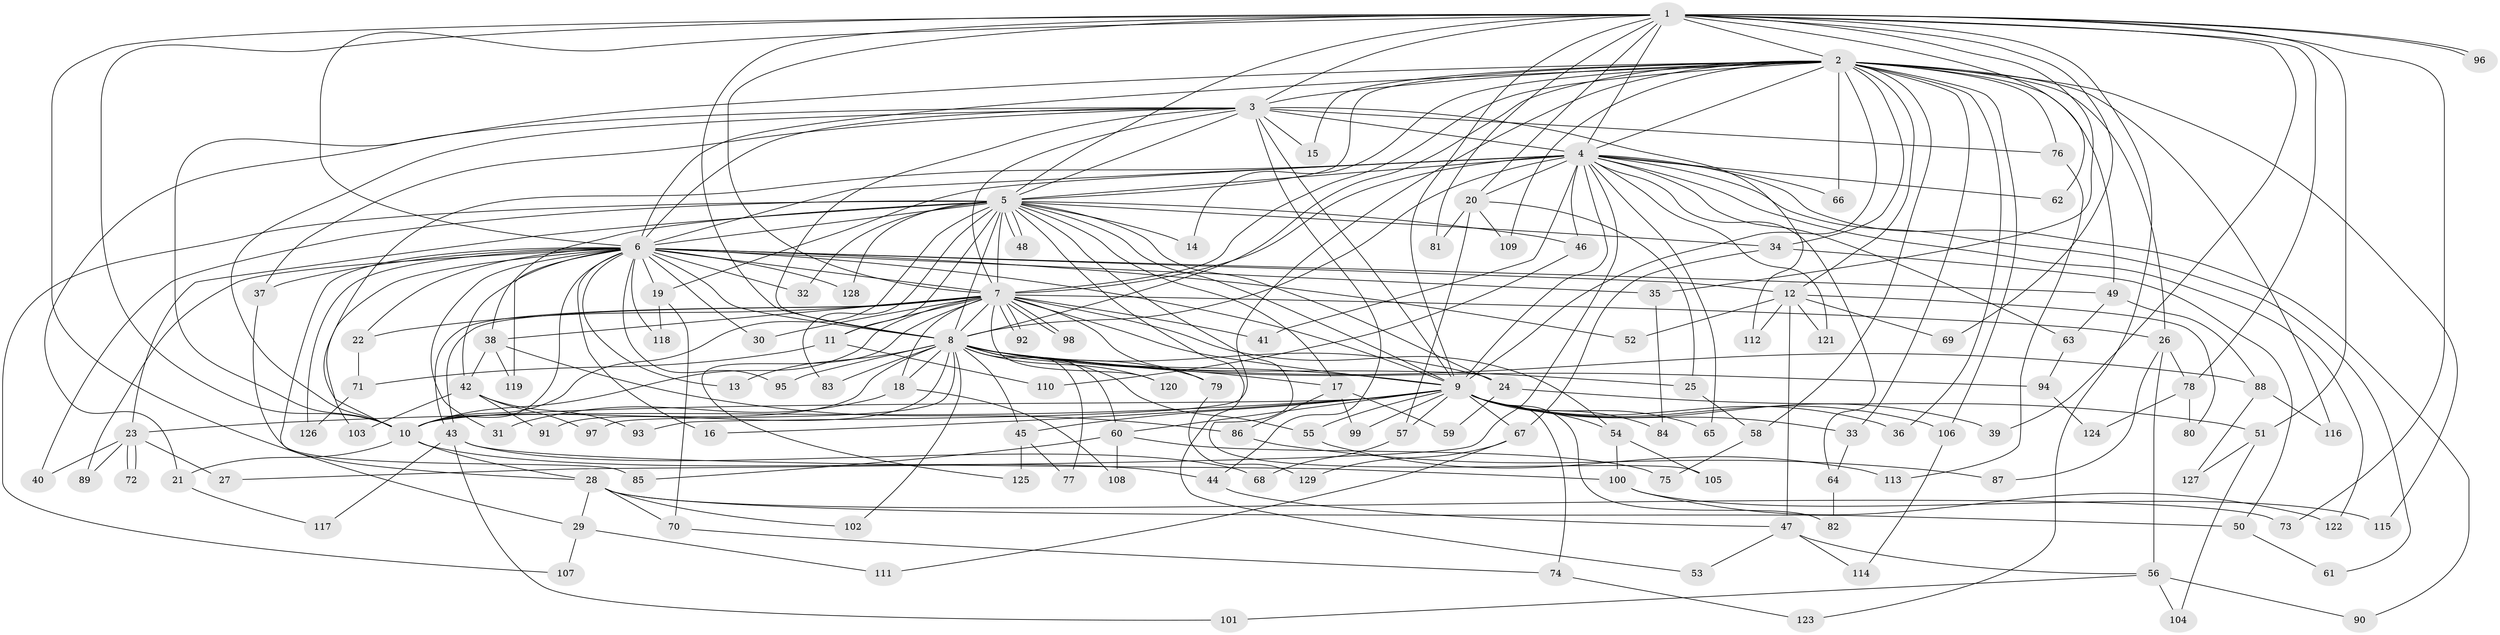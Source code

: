 // coarse degree distribution, {20: 0.02631578947368421, 1: 0.42105263157894735, 2: 0.3684210526315789, 5: 0.02631578947368421, 3: 0.07894736842105263, 9: 0.02631578947368421, 16: 0.02631578947368421, 19: 0.02631578947368421}
// Generated by graph-tools (version 1.1) at 2025/46/03/04/25 21:46:57]
// undirected, 129 vertices, 283 edges
graph export_dot {
graph [start="1"]
  node [color=gray90,style=filled];
  1;
  2;
  3;
  4;
  5;
  6;
  7;
  8;
  9;
  10;
  11;
  12;
  13;
  14;
  15;
  16;
  17;
  18;
  19;
  20;
  21;
  22;
  23;
  24;
  25;
  26;
  27;
  28;
  29;
  30;
  31;
  32;
  33;
  34;
  35;
  36;
  37;
  38;
  39;
  40;
  41;
  42;
  43;
  44;
  45;
  46;
  47;
  48;
  49;
  50;
  51;
  52;
  53;
  54;
  55;
  56;
  57;
  58;
  59;
  60;
  61;
  62;
  63;
  64;
  65;
  66;
  67;
  68;
  69;
  70;
  71;
  72;
  73;
  74;
  75;
  76;
  77;
  78;
  79;
  80;
  81;
  82;
  83;
  84;
  85;
  86;
  87;
  88;
  89;
  90;
  91;
  92;
  93;
  94;
  95;
  96;
  97;
  98;
  99;
  100;
  101;
  102;
  103;
  104;
  105;
  106;
  107;
  108;
  109;
  110;
  111;
  112;
  113;
  114;
  115;
  116;
  117;
  118;
  119;
  120;
  121;
  122;
  123;
  124;
  125;
  126;
  127;
  128;
  129;
  1 -- 2;
  1 -- 3;
  1 -- 4;
  1 -- 5;
  1 -- 6;
  1 -- 7;
  1 -- 8;
  1 -- 9;
  1 -- 10;
  1 -- 20;
  1 -- 29;
  1 -- 35;
  1 -- 39;
  1 -- 51;
  1 -- 62;
  1 -- 69;
  1 -- 73;
  1 -- 78;
  1 -- 81;
  1 -- 96;
  1 -- 96;
  1 -- 123;
  2 -- 3;
  2 -- 4;
  2 -- 5;
  2 -- 6;
  2 -- 7;
  2 -- 8;
  2 -- 9;
  2 -- 10;
  2 -- 12;
  2 -- 14;
  2 -- 15;
  2 -- 26;
  2 -- 33;
  2 -- 34;
  2 -- 36;
  2 -- 49;
  2 -- 58;
  2 -- 66;
  2 -- 76;
  2 -- 93;
  2 -- 106;
  2 -- 109;
  2 -- 115;
  2 -- 116;
  3 -- 4;
  3 -- 5;
  3 -- 6;
  3 -- 7;
  3 -- 8;
  3 -- 9;
  3 -- 10;
  3 -- 15;
  3 -- 21;
  3 -- 37;
  3 -- 44;
  3 -- 76;
  3 -- 112;
  4 -- 5;
  4 -- 6;
  4 -- 7;
  4 -- 8;
  4 -- 9;
  4 -- 10;
  4 -- 19;
  4 -- 20;
  4 -- 27;
  4 -- 41;
  4 -- 46;
  4 -- 61;
  4 -- 62;
  4 -- 63;
  4 -- 64;
  4 -- 65;
  4 -- 66;
  4 -- 90;
  4 -- 121;
  4 -- 122;
  5 -- 6;
  5 -- 7;
  5 -- 8;
  5 -- 9;
  5 -- 10;
  5 -- 11;
  5 -- 14;
  5 -- 17;
  5 -- 23;
  5 -- 24;
  5 -- 32;
  5 -- 34;
  5 -- 38;
  5 -- 40;
  5 -- 46;
  5 -- 48;
  5 -- 48;
  5 -- 53;
  5 -- 83;
  5 -- 105;
  5 -- 107;
  5 -- 128;
  6 -- 7;
  6 -- 8;
  6 -- 9;
  6 -- 10;
  6 -- 12;
  6 -- 13;
  6 -- 16;
  6 -- 19;
  6 -- 22;
  6 -- 28;
  6 -- 30;
  6 -- 31;
  6 -- 32;
  6 -- 35;
  6 -- 37;
  6 -- 42;
  6 -- 49;
  6 -- 52;
  6 -- 89;
  6 -- 95;
  6 -- 103;
  6 -- 118;
  6 -- 119;
  6 -- 126;
  6 -- 128;
  7 -- 8;
  7 -- 9;
  7 -- 10;
  7 -- 11;
  7 -- 18;
  7 -- 22;
  7 -- 26;
  7 -- 30;
  7 -- 38;
  7 -- 41;
  7 -- 43;
  7 -- 43;
  7 -- 54;
  7 -- 79;
  7 -- 92;
  7 -- 92;
  7 -- 98;
  7 -- 98;
  7 -- 120;
  7 -- 125;
  8 -- 9;
  8 -- 10;
  8 -- 13;
  8 -- 17;
  8 -- 18;
  8 -- 24;
  8 -- 25;
  8 -- 45;
  8 -- 55;
  8 -- 60;
  8 -- 77;
  8 -- 79;
  8 -- 83;
  8 -- 88;
  8 -- 91;
  8 -- 94;
  8 -- 95;
  8 -- 97;
  8 -- 102;
  8 -- 120;
  9 -- 10;
  9 -- 16;
  9 -- 23;
  9 -- 33;
  9 -- 36;
  9 -- 39;
  9 -- 45;
  9 -- 54;
  9 -- 55;
  9 -- 57;
  9 -- 60;
  9 -- 65;
  9 -- 67;
  9 -- 74;
  9 -- 82;
  9 -- 84;
  9 -- 99;
  9 -- 106;
  10 -- 21;
  10 -- 28;
  10 -- 44;
  11 -- 71;
  11 -- 110;
  12 -- 47;
  12 -- 52;
  12 -- 69;
  12 -- 80;
  12 -- 112;
  12 -- 121;
  17 -- 59;
  17 -- 86;
  17 -- 99;
  18 -- 31;
  18 -- 108;
  19 -- 70;
  19 -- 118;
  20 -- 25;
  20 -- 57;
  20 -- 81;
  20 -- 109;
  21 -- 117;
  22 -- 71;
  23 -- 27;
  23 -- 40;
  23 -- 72;
  23 -- 72;
  23 -- 89;
  24 -- 51;
  24 -- 59;
  25 -- 58;
  26 -- 56;
  26 -- 78;
  26 -- 87;
  28 -- 29;
  28 -- 50;
  28 -- 70;
  28 -- 73;
  28 -- 102;
  29 -- 107;
  29 -- 111;
  33 -- 64;
  34 -- 50;
  34 -- 67;
  35 -- 84;
  37 -- 85;
  38 -- 42;
  38 -- 86;
  38 -- 119;
  42 -- 91;
  42 -- 93;
  42 -- 97;
  42 -- 103;
  43 -- 68;
  43 -- 100;
  43 -- 101;
  43 -- 117;
  44 -- 47;
  45 -- 77;
  45 -- 125;
  46 -- 110;
  47 -- 53;
  47 -- 56;
  47 -- 114;
  49 -- 63;
  49 -- 88;
  50 -- 61;
  51 -- 104;
  51 -- 127;
  54 -- 100;
  54 -- 105;
  55 -- 113;
  56 -- 90;
  56 -- 101;
  56 -- 104;
  57 -- 68;
  58 -- 75;
  60 -- 75;
  60 -- 85;
  60 -- 108;
  63 -- 94;
  64 -- 82;
  67 -- 111;
  67 -- 129;
  70 -- 74;
  71 -- 126;
  74 -- 123;
  76 -- 113;
  78 -- 80;
  78 -- 124;
  79 -- 129;
  86 -- 87;
  88 -- 116;
  88 -- 127;
  94 -- 124;
  100 -- 115;
  100 -- 122;
  106 -- 114;
}
